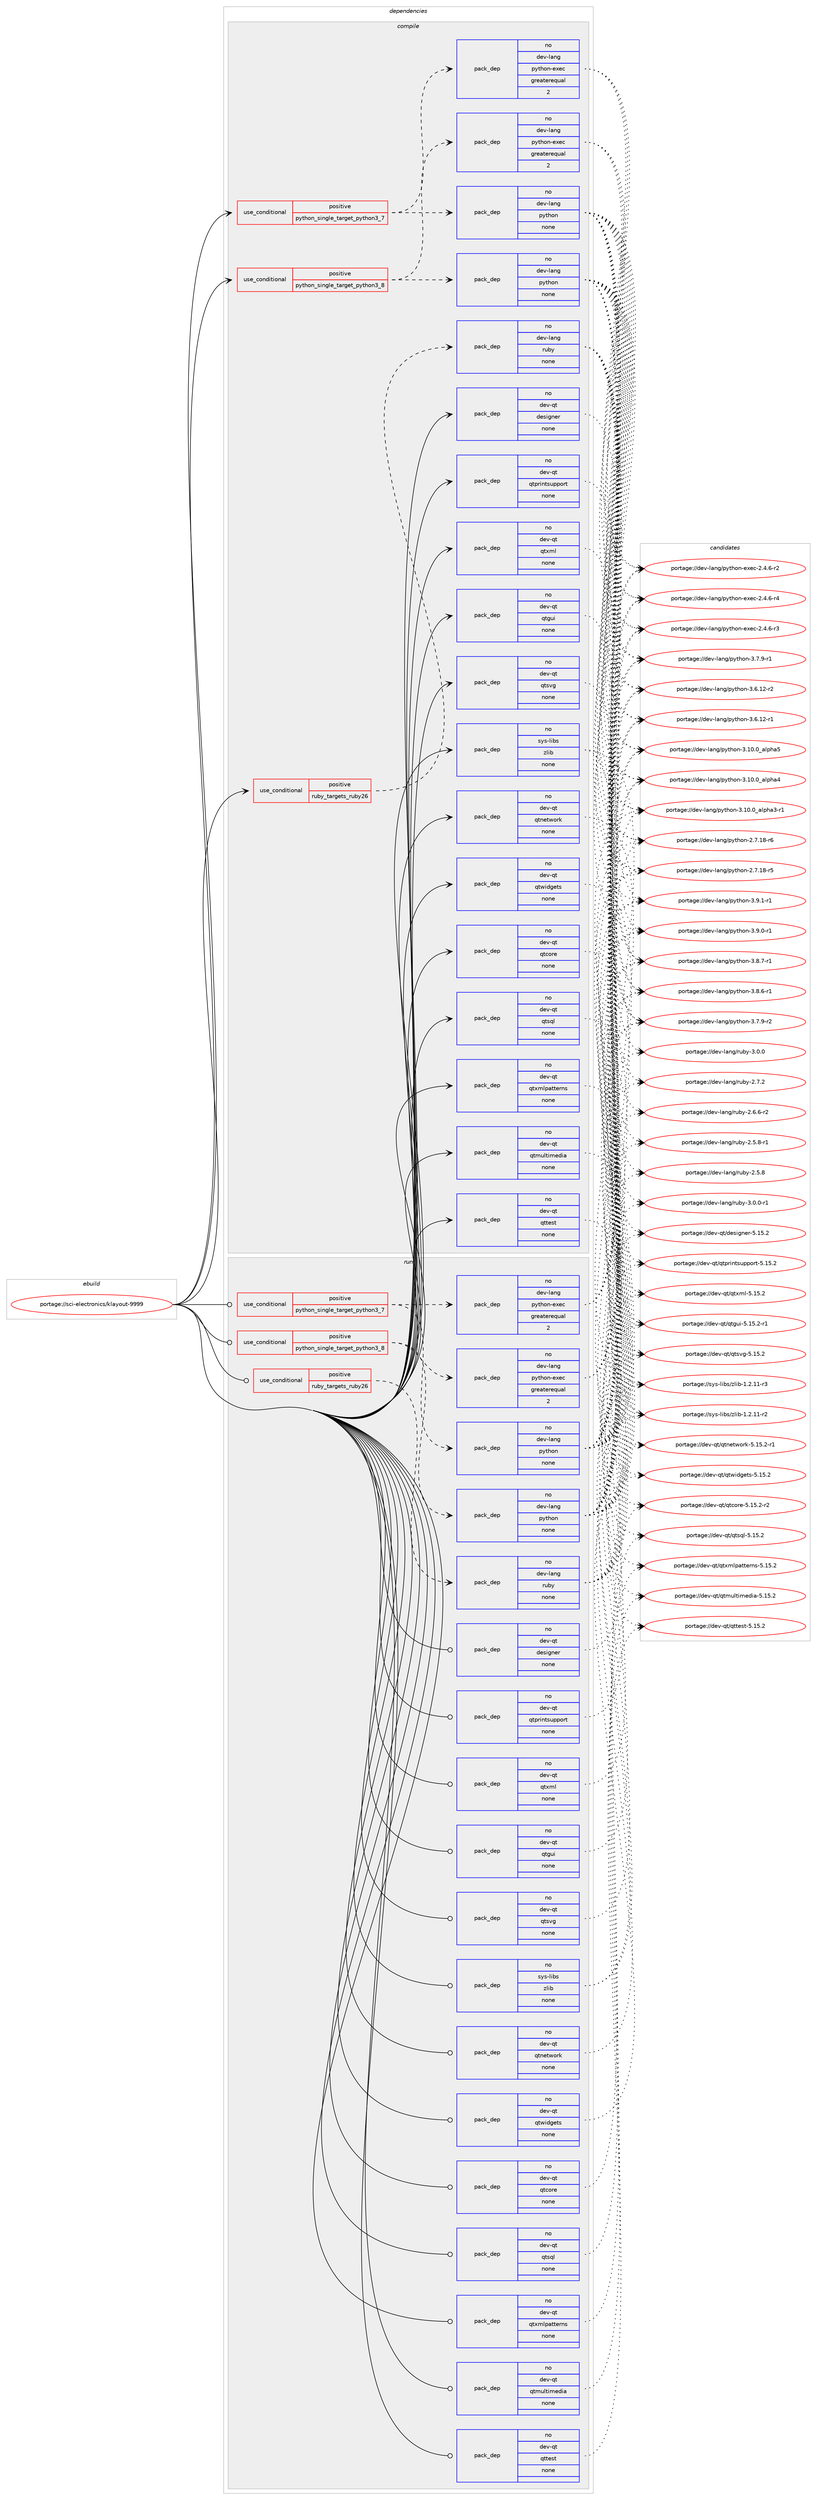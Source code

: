 digraph prolog {

# *************
# Graph options
# *************

newrank=true;
concentrate=true;
compound=true;
graph [rankdir=LR,fontname=Helvetica,fontsize=10,ranksep=1.5];#, ranksep=2.5, nodesep=0.2];
edge  [arrowhead=vee];
node  [fontname=Helvetica,fontsize=10];

# **********
# The ebuild
# **********

subgraph cluster_leftcol {
color=gray;
rank=same;
label=<<i>ebuild</i>>;
id [label="portage://sci-electronics/klayout-9999", color=red, width=4, href="../sci-electronics/klayout-9999.svg"];
}

# ****************
# The dependencies
# ****************

subgraph cluster_midcol {
color=gray;
label=<<i>dependencies</i>>;
subgraph cluster_compile {
fillcolor="#eeeeee";
style=filled;
label=<<i>compile</i>>;
subgraph cond3273 {
dependency11125 [label=<<TABLE BORDER="0" CELLBORDER="1" CELLSPACING="0" CELLPADDING="4"><TR><TD ROWSPAN="3" CELLPADDING="10">use_conditional</TD></TR><TR><TD>positive</TD></TR><TR><TD>python_single_target_python3_7</TD></TR></TABLE>>, shape=none, color=red];
subgraph pack7754 {
dependency11126 [label=<<TABLE BORDER="0" CELLBORDER="1" CELLSPACING="0" CELLPADDING="4" WIDTH="220"><TR><TD ROWSPAN="6" CELLPADDING="30">pack_dep</TD></TR><TR><TD WIDTH="110">no</TD></TR><TR><TD>dev-lang</TD></TR><TR><TD>python</TD></TR><TR><TD>none</TD></TR><TR><TD></TD></TR></TABLE>>, shape=none, color=blue];
}
dependency11125:e -> dependency11126:w [weight=20,style="dashed",arrowhead="vee"];
subgraph pack7755 {
dependency11127 [label=<<TABLE BORDER="0" CELLBORDER="1" CELLSPACING="0" CELLPADDING="4" WIDTH="220"><TR><TD ROWSPAN="6" CELLPADDING="30">pack_dep</TD></TR><TR><TD WIDTH="110">no</TD></TR><TR><TD>dev-lang</TD></TR><TR><TD>python-exec</TD></TR><TR><TD>greaterequal</TD></TR><TR><TD>2</TD></TR></TABLE>>, shape=none, color=blue];
}
dependency11125:e -> dependency11127:w [weight=20,style="dashed",arrowhead="vee"];
}
id:e -> dependency11125:w [weight=20,style="solid",arrowhead="vee"];
subgraph cond3274 {
dependency11128 [label=<<TABLE BORDER="0" CELLBORDER="1" CELLSPACING="0" CELLPADDING="4"><TR><TD ROWSPAN="3" CELLPADDING="10">use_conditional</TD></TR><TR><TD>positive</TD></TR><TR><TD>python_single_target_python3_8</TD></TR></TABLE>>, shape=none, color=red];
subgraph pack7756 {
dependency11129 [label=<<TABLE BORDER="0" CELLBORDER="1" CELLSPACING="0" CELLPADDING="4" WIDTH="220"><TR><TD ROWSPAN="6" CELLPADDING="30">pack_dep</TD></TR><TR><TD WIDTH="110">no</TD></TR><TR><TD>dev-lang</TD></TR><TR><TD>python</TD></TR><TR><TD>none</TD></TR><TR><TD></TD></TR></TABLE>>, shape=none, color=blue];
}
dependency11128:e -> dependency11129:w [weight=20,style="dashed",arrowhead="vee"];
subgraph pack7757 {
dependency11130 [label=<<TABLE BORDER="0" CELLBORDER="1" CELLSPACING="0" CELLPADDING="4" WIDTH="220"><TR><TD ROWSPAN="6" CELLPADDING="30">pack_dep</TD></TR><TR><TD WIDTH="110">no</TD></TR><TR><TD>dev-lang</TD></TR><TR><TD>python-exec</TD></TR><TR><TD>greaterequal</TD></TR><TR><TD>2</TD></TR></TABLE>>, shape=none, color=blue];
}
dependency11128:e -> dependency11130:w [weight=20,style="dashed",arrowhead="vee"];
}
id:e -> dependency11128:w [weight=20,style="solid",arrowhead="vee"];
subgraph cond3275 {
dependency11131 [label=<<TABLE BORDER="0" CELLBORDER="1" CELLSPACING="0" CELLPADDING="4"><TR><TD ROWSPAN="3" CELLPADDING="10">use_conditional</TD></TR><TR><TD>positive</TD></TR><TR><TD>ruby_targets_ruby26</TD></TR></TABLE>>, shape=none, color=red];
subgraph pack7758 {
dependency11132 [label=<<TABLE BORDER="0" CELLBORDER="1" CELLSPACING="0" CELLPADDING="4" WIDTH="220"><TR><TD ROWSPAN="6" CELLPADDING="30">pack_dep</TD></TR><TR><TD WIDTH="110">no</TD></TR><TR><TD>dev-lang</TD></TR><TR><TD>ruby</TD></TR><TR><TD>none</TD></TR><TR><TD></TD></TR></TABLE>>, shape=none, color=blue];
}
dependency11131:e -> dependency11132:w [weight=20,style="dashed",arrowhead="vee"];
}
id:e -> dependency11131:w [weight=20,style="solid",arrowhead="vee"];
subgraph pack7759 {
dependency11133 [label=<<TABLE BORDER="0" CELLBORDER="1" CELLSPACING="0" CELLPADDING="4" WIDTH="220"><TR><TD ROWSPAN="6" CELLPADDING="30">pack_dep</TD></TR><TR><TD WIDTH="110">no</TD></TR><TR><TD>dev-qt</TD></TR><TR><TD>designer</TD></TR><TR><TD>none</TD></TR><TR><TD></TD></TR></TABLE>>, shape=none, color=blue];
}
id:e -> dependency11133:w [weight=20,style="solid",arrowhead="vee"];
subgraph pack7760 {
dependency11134 [label=<<TABLE BORDER="0" CELLBORDER="1" CELLSPACING="0" CELLPADDING="4" WIDTH="220"><TR><TD ROWSPAN="6" CELLPADDING="30">pack_dep</TD></TR><TR><TD WIDTH="110">no</TD></TR><TR><TD>dev-qt</TD></TR><TR><TD>qtcore</TD></TR><TR><TD>none</TD></TR><TR><TD></TD></TR></TABLE>>, shape=none, color=blue];
}
id:e -> dependency11134:w [weight=20,style="solid",arrowhead="vee"];
subgraph pack7761 {
dependency11135 [label=<<TABLE BORDER="0" CELLBORDER="1" CELLSPACING="0" CELLPADDING="4" WIDTH="220"><TR><TD ROWSPAN="6" CELLPADDING="30">pack_dep</TD></TR><TR><TD WIDTH="110">no</TD></TR><TR><TD>dev-qt</TD></TR><TR><TD>qtgui</TD></TR><TR><TD>none</TD></TR><TR><TD></TD></TR></TABLE>>, shape=none, color=blue];
}
id:e -> dependency11135:w [weight=20,style="solid",arrowhead="vee"];
subgraph pack7762 {
dependency11136 [label=<<TABLE BORDER="0" CELLBORDER="1" CELLSPACING="0" CELLPADDING="4" WIDTH="220"><TR><TD ROWSPAN="6" CELLPADDING="30">pack_dep</TD></TR><TR><TD WIDTH="110">no</TD></TR><TR><TD>dev-qt</TD></TR><TR><TD>qtmultimedia</TD></TR><TR><TD>none</TD></TR><TR><TD></TD></TR></TABLE>>, shape=none, color=blue];
}
id:e -> dependency11136:w [weight=20,style="solid",arrowhead="vee"];
subgraph pack7763 {
dependency11137 [label=<<TABLE BORDER="0" CELLBORDER="1" CELLSPACING="0" CELLPADDING="4" WIDTH="220"><TR><TD ROWSPAN="6" CELLPADDING="30">pack_dep</TD></TR><TR><TD WIDTH="110">no</TD></TR><TR><TD>dev-qt</TD></TR><TR><TD>qtnetwork</TD></TR><TR><TD>none</TD></TR><TR><TD></TD></TR></TABLE>>, shape=none, color=blue];
}
id:e -> dependency11137:w [weight=20,style="solid",arrowhead="vee"];
subgraph pack7764 {
dependency11138 [label=<<TABLE BORDER="0" CELLBORDER="1" CELLSPACING="0" CELLPADDING="4" WIDTH="220"><TR><TD ROWSPAN="6" CELLPADDING="30">pack_dep</TD></TR><TR><TD WIDTH="110">no</TD></TR><TR><TD>dev-qt</TD></TR><TR><TD>qtprintsupport</TD></TR><TR><TD>none</TD></TR><TR><TD></TD></TR></TABLE>>, shape=none, color=blue];
}
id:e -> dependency11138:w [weight=20,style="solid",arrowhead="vee"];
subgraph pack7765 {
dependency11139 [label=<<TABLE BORDER="0" CELLBORDER="1" CELLSPACING="0" CELLPADDING="4" WIDTH="220"><TR><TD ROWSPAN="6" CELLPADDING="30">pack_dep</TD></TR><TR><TD WIDTH="110">no</TD></TR><TR><TD>dev-qt</TD></TR><TR><TD>qtsql</TD></TR><TR><TD>none</TD></TR><TR><TD></TD></TR></TABLE>>, shape=none, color=blue];
}
id:e -> dependency11139:w [weight=20,style="solid",arrowhead="vee"];
subgraph pack7766 {
dependency11140 [label=<<TABLE BORDER="0" CELLBORDER="1" CELLSPACING="0" CELLPADDING="4" WIDTH="220"><TR><TD ROWSPAN="6" CELLPADDING="30">pack_dep</TD></TR><TR><TD WIDTH="110">no</TD></TR><TR><TD>dev-qt</TD></TR><TR><TD>qtsvg</TD></TR><TR><TD>none</TD></TR><TR><TD></TD></TR></TABLE>>, shape=none, color=blue];
}
id:e -> dependency11140:w [weight=20,style="solid",arrowhead="vee"];
subgraph pack7767 {
dependency11141 [label=<<TABLE BORDER="0" CELLBORDER="1" CELLSPACING="0" CELLPADDING="4" WIDTH="220"><TR><TD ROWSPAN="6" CELLPADDING="30">pack_dep</TD></TR><TR><TD WIDTH="110">no</TD></TR><TR><TD>dev-qt</TD></TR><TR><TD>qttest</TD></TR><TR><TD>none</TD></TR><TR><TD></TD></TR></TABLE>>, shape=none, color=blue];
}
id:e -> dependency11141:w [weight=20,style="solid",arrowhead="vee"];
subgraph pack7768 {
dependency11142 [label=<<TABLE BORDER="0" CELLBORDER="1" CELLSPACING="0" CELLPADDING="4" WIDTH="220"><TR><TD ROWSPAN="6" CELLPADDING="30">pack_dep</TD></TR><TR><TD WIDTH="110">no</TD></TR><TR><TD>dev-qt</TD></TR><TR><TD>qtwidgets</TD></TR><TR><TD>none</TD></TR><TR><TD></TD></TR></TABLE>>, shape=none, color=blue];
}
id:e -> dependency11142:w [weight=20,style="solid",arrowhead="vee"];
subgraph pack7769 {
dependency11143 [label=<<TABLE BORDER="0" CELLBORDER="1" CELLSPACING="0" CELLPADDING="4" WIDTH="220"><TR><TD ROWSPAN="6" CELLPADDING="30">pack_dep</TD></TR><TR><TD WIDTH="110">no</TD></TR><TR><TD>dev-qt</TD></TR><TR><TD>qtxml</TD></TR><TR><TD>none</TD></TR><TR><TD></TD></TR></TABLE>>, shape=none, color=blue];
}
id:e -> dependency11143:w [weight=20,style="solid",arrowhead="vee"];
subgraph pack7770 {
dependency11144 [label=<<TABLE BORDER="0" CELLBORDER="1" CELLSPACING="0" CELLPADDING="4" WIDTH="220"><TR><TD ROWSPAN="6" CELLPADDING="30">pack_dep</TD></TR><TR><TD WIDTH="110">no</TD></TR><TR><TD>dev-qt</TD></TR><TR><TD>qtxmlpatterns</TD></TR><TR><TD>none</TD></TR><TR><TD></TD></TR></TABLE>>, shape=none, color=blue];
}
id:e -> dependency11144:w [weight=20,style="solid",arrowhead="vee"];
subgraph pack7771 {
dependency11145 [label=<<TABLE BORDER="0" CELLBORDER="1" CELLSPACING="0" CELLPADDING="4" WIDTH="220"><TR><TD ROWSPAN="6" CELLPADDING="30">pack_dep</TD></TR><TR><TD WIDTH="110">no</TD></TR><TR><TD>sys-libs</TD></TR><TR><TD>zlib</TD></TR><TR><TD>none</TD></TR><TR><TD></TD></TR></TABLE>>, shape=none, color=blue];
}
id:e -> dependency11145:w [weight=20,style="solid",arrowhead="vee"];
}
subgraph cluster_compileandrun {
fillcolor="#eeeeee";
style=filled;
label=<<i>compile and run</i>>;
}
subgraph cluster_run {
fillcolor="#eeeeee";
style=filled;
label=<<i>run</i>>;
subgraph cond3276 {
dependency11146 [label=<<TABLE BORDER="0" CELLBORDER="1" CELLSPACING="0" CELLPADDING="4"><TR><TD ROWSPAN="3" CELLPADDING="10">use_conditional</TD></TR><TR><TD>positive</TD></TR><TR><TD>python_single_target_python3_7</TD></TR></TABLE>>, shape=none, color=red];
subgraph pack7772 {
dependency11147 [label=<<TABLE BORDER="0" CELLBORDER="1" CELLSPACING="0" CELLPADDING="4" WIDTH="220"><TR><TD ROWSPAN="6" CELLPADDING="30">pack_dep</TD></TR><TR><TD WIDTH="110">no</TD></TR><TR><TD>dev-lang</TD></TR><TR><TD>python</TD></TR><TR><TD>none</TD></TR><TR><TD></TD></TR></TABLE>>, shape=none, color=blue];
}
dependency11146:e -> dependency11147:w [weight=20,style="dashed",arrowhead="vee"];
subgraph pack7773 {
dependency11148 [label=<<TABLE BORDER="0" CELLBORDER="1" CELLSPACING="0" CELLPADDING="4" WIDTH="220"><TR><TD ROWSPAN="6" CELLPADDING="30">pack_dep</TD></TR><TR><TD WIDTH="110">no</TD></TR><TR><TD>dev-lang</TD></TR><TR><TD>python-exec</TD></TR><TR><TD>greaterequal</TD></TR><TR><TD>2</TD></TR></TABLE>>, shape=none, color=blue];
}
dependency11146:e -> dependency11148:w [weight=20,style="dashed",arrowhead="vee"];
}
id:e -> dependency11146:w [weight=20,style="solid",arrowhead="odot"];
subgraph cond3277 {
dependency11149 [label=<<TABLE BORDER="0" CELLBORDER="1" CELLSPACING="0" CELLPADDING="4"><TR><TD ROWSPAN="3" CELLPADDING="10">use_conditional</TD></TR><TR><TD>positive</TD></TR><TR><TD>python_single_target_python3_8</TD></TR></TABLE>>, shape=none, color=red];
subgraph pack7774 {
dependency11150 [label=<<TABLE BORDER="0" CELLBORDER="1" CELLSPACING="0" CELLPADDING="4" WIDTH="220"><TR><TD ROWSPAN="6" CELLPADDING="30">pack_dep</TD></TR><TR><TD WIDTH="110">no</TD></TR><TR><TD>dev-lang</TD></TR><TR><TD>python</TD></TR><TR><TD>none</TD></TR><TR><TD></TD></TR></TABLE>>, shape=none, color=blue];
}
dependency11149:e -> dependency11150:w [weight=20,style="dashed",arrowhead="vee"];
subgraph pack7775 {
dependency11151 [label=<<TABLE BORDER="0" CELLBORDER="1" CELLSPACING="0" CELLPADDING="4" WIDTH="220"><TR><TD ROWSPAN="6" CELLPADDING="30">pack_dep</TD></TR><TR><TD WIDTH="110">no</TD></TR><TR><TD>dev-lang</TD></TR><TR><TD>python-exec</TD></TR><TR><TD>greaterequal</TD></TR><TR><TD>2</TD></TR></TABLE>>, shape=none, color=blue];
}
dependency11149:e -> dependency11151:w [weight=20,style="dashed",arrowhead="vee"];
}
id:e -> dependency11149:w [weight=20,style="solid",arrowhead="odot"];
subgraph cond3278 {
dependency11152 [label=<<TABLE BORDER="0" CELLBORDER="1" CELLSPACING="0" CELLPADDING="4"><TR><TD ROWSPAN="3" CELLPADDING="10">use_conditional</TD></TR><TR><TD>positive</TD></TR><TR><TD>ruby_targets_ruby26</TD></TR></TABLE>>, shape=none, color=red];
subgraph pack7776 {
dependency11153 [label=<<TABLE BORDER="0" CELLBORDER="1" CELLSPACING="0" CELLPADDING="4" WIDTH="220"><TR><TD ROWSPAN="6" CELLPADDING="30">pack_dep</TD></TR><TR><TD WIDTH="110">no</TD></TR><TR><TD>dev-lang</TD></TR><TR><TD>ruby</TD></TR><TR><TD>none</TD></TR><TR><TD></TD></TR></TABLE>>, shape=none, color=blue];
}
dependency11152:e -> dependency11153:w [weight=20,style="dashed",arrowhead="vee"];
}
id:e -> dependency11152:w [weight=20,style="solid",arrowhead="odot"];
subgraph pack7777 {
dependency11154 [label=<<TABLE BORDER="0" CELLBORDER="1" CELLSPACING="0" CELLPADDING="4" WIDTH="220"><TR><TD ROWSPAN="6" CELLPADDING="30">pack_dep</TD></TR><TR><TD WIDTH="110">no</TD></TR><TR><TD>dev-qt</TD></TR><TR><TD>designer</TD></TR><TR><TD>none</TD></TR><TR><TD></TD></TR></TABLE>>, shape=none, color=blue];
}
id:e -> dependency11154:w [weight=20,style="solid",arrowhead="odot"];
subgraph pack7778 {
dependency11155 [label=<<TABLE BORDER="0" CELLBORDER="1" CELLSPACING="0" CELLPADDING="4" WIDTH="220"><TR><TD ROWSPAN="6" CELLPADDING="30">pack_dep</TD></TR><TR><TD WIDTH="110">no</TD></TR><TR><TD>dev-qt</TD></TR><TR><TD>qtcore</TD></TR><TR><TD>none</TD></TR><TR><TD></TD></TR></TABLE>>, shape=none, color=blue];
}
id:e -> dependency11155:w [weight=20,style="solid",arrowhead="odot"];
subgraph pack7779 {
dependency11156 [label=<<TABLE BORDER="0" CELLBORDER="1" CELLSPACING="0" CELLPADDING="4" WIDTH="220"><TR><TD ROWSPAN="6" CELLPADDING="30">pack_dep</TD></TR><TR><TD WIDTH="110">no</TD></TR><TR><TD>dev-qt</TD></TR><TR><TD>qtgui</TD></TR><TR><TD>none</TD></TR><TR><TD></TD></TR></TABLE>>, shape=none, color=blue];
}
id:e -> dependency11156:w [weight=20,style="solid",arrowhead="odot"];
subgraph pack7780 {
dependency11157 [label=<<TABLE BORDER="0" CELLBORDER="1" CELLSPACING="0" CELLPADDING="4" WIDTH="220"><TR><TD ROWSPAN="6" CELLPADDING="30">pack_dep</TD></TR><TR><TD WIDTH="110">no</TD></TR><TR><TD>dev-qt</TD></TR><TR><TD>qtmultimedia</TD></TR><TR><TD>none</TD></TR><TR><TD></TD></TR></TABLE>>, shape=none, color=blue];
}
id:e -> dependency11157:w [weight=20,style="solid",arrowhead="odot"];
subgraph pack7781 {
dependency11158 [label=<<TABLE BORDER="0" CELLBORDER="1" CELLSPACING="0" CELLPADDING="4" WIDTH="220"><TR><TD ROWSPAN="6" CELLPADDING="30">pack_dep</TD></TR><TR><TD WIDTH="110">no</TD></TR><TR><TD>dev-qt</TD></TR><TR><TD>qtnetwork</TD></TR><TR><TD>none</TD></TR><TR><TD></TD></TR></TABLE>>, shape=none, color=blue];
}
id:e -> dependency11158:w [weight=20,style="solid",arrowhead="odot"];
subgraph pack7782 {
dependency11159 [label=<<TABLE BORDER="0" CELLBORDER="1" CELLSPACING="0" CELLPADDING="4" WIDTH="220"><TR><TD ROWSPAN="6" CELLPADDING="30">pack_dep</TD></TR><TR><TD WIDTH="110">no</TD></TR><TR><TD>dev-qt</TD></TR><TR><TD>qtprintsupport</TD></TR><TR><TD>none</TD></TR><TR><TD></TD></TR></TABLE>>, shape=none, color=blue];
}
id:e -> dependency11159:w [weight=20,style="solid",arrowhead="odot"];
subgraph pack7783 {
dependency11160 [label=<<TABLE BORDER="0" CELLBORDER="1" CELLSPACING="0" CELLPADDING="4" WIDTH="220"><TR><TD ROWSPAN="6" CELLPADDING="30">pack_dep</TD></TR><TR><TD WIDTH="110">no</TD></TR><TR><TD>dev-qt</TD></TR><TR><TD>qtsql</TD></TR><TR><TD>none</TD></TR><TR><TD></TD></TR></TABLE>>, shape=none, color=blue];
}
id:e -> dependency11160:w [weight=20,style="solid",arrowhead="odot"];
subgraph pack7784 {
dependency11161 [label=<<TABLE BORDER="0" CELLBORDER="1" CELLSPACING="0" CELLPADDING="4" WIDTH="220"><TR><TD ROWSPAN="6" CELLPADDING="30">pack_dep</TD></TR><TR><TD WIDTH="110">no</TD></TR><TR><TD>dev-qt</TD></TR><TR><TD>qtsvg</TD></TR><TR><TD>none</TD></TR><TR><TD></TD></TR></TABLE>>, shape=none, color=blue];
}
id:e -> dependency11161:w [weight=20,style="solid",arrowhead="odot"];
subgraph pack7785 {
dependency11162 [label=<<TABLE BORDER="0" CELLBORDER="1" CELLSPACING="0" CELLPADDING="4" WIDTH="220"><TR><TD ROWSPAN="6" CELLPADDING="30">pack_dep</TD></TR><TR><TD WIDTH="110">no</TD></TR><TR><TD>dev-qt</TD></TR><TR><TD>qttest</TD></TR><TR><TD>none</TD></TR><TR><TD></TD></TR></TABLE>>, shape=none, color=blue];
}
id:e -> dependency11162:w [weight=20,style="solid",arrowhead="odot"];
subgraph pack7786 {
dependency11163 [label=<<TABLE BORDER="0" CELLBORDER="1" CELLSPACING="0" CELLPADDING="4" WIDTH="220"><TR><TD ROWSPAN="6" CELLPADDING="30">pack_dep</TD></TR><TR><TD WIDTH="110">no</TD></TR><TR><TD>dev-qt</TD></TR><TR><TD>qtwidgets</TD></TR><TR><TD>none</TD></TR><TR><TD></TD></TR></TABLE>>, shape=none, color=blue];
}
id:e -> dependency11163:w [weight=20,style="solid",arrowhead="odot"];
subgraph pack7787 {
dependency11164 [label=<<TABLE BORDER="0" CELLBORDER="1" CELLSPACING="0" CELLPADDING="4" WIDTH="220"><TR><TD ROWSPAN="6" CELLPADDING="30">pack_dep</TD></TR><TR><TD WIDTH="110">no</TD></TR><TR><TD>dev-qt</TD></TR><TR><TD>qtxml</TD></TR><TR><TD>none</TD></TR><TR><TD></TD></TR></TABLE>>, shape=none, color=blue];
}
id:e -> dependency11164:w [weight=20,style="solid",arrowhead="odot"];
subgraph pack7788 {
dependency11165 [label=<<TABLE BORDER="0" CELLBORDER="1" CELLSPACING="0" CELLPADDING="4" WIDTH="220"><TR><TD ROWSPAN="6" CELLPADDING="30">pack_dep</TD></TR><TR><TD WIDTH="110">no</TD></TR><TR><TD>dev-qt</TD></TR><TR><TD>qtxmlpatterns</TD></TR><TR><TD>none</TD></TR><TR><TD></TD></TR></TABLE>>, shape=none, color=blue];
}
id:e -> dependency11165:w [weight=20,style="solid",arrowhead="odot"];
subgraph pack7789 {
dependency11166 [label=<<TABLE BORDER="0" CELLBORDER="1" CELLSPACING="0" CELLPADDING="4" WIDTH="220"><TR><TD ROWSPAN="6" CELLPADDING="30">pack_dep</TD></TR><TR><TD WIDTH="110">no</TD></TR><TR><TD>sys-libs</TD></TR><TR><TD>zlib</TD></TR><TR><TD>none</TD></TR><TR><TD></TD></TR></TABLE>>, shape=none, color=blue];
}
id:e -> dependency11166:w [weight=20,style="solid",arrowhead="odot"];
}
}

# **************
# The candidates
# **************

subgraph cluster_choices {
rank=same;
color=gray;
label=<<i>candidates</i>>;

subgraph choice7754 {
color=black;
nodesep=1;
choice1001011184510897110103471121211161041111104551465746494511449 [label="portage://dev-lang/python-3.9.1-r1", color=red, width=4,href="../dev-lang/python-3.9.1-r1.svg"];
choice1001011184510897110103471121211161041111104551465746484511449 [label="portage://dev-lang/python-3.9.0-r1", color=red, width=4,href="../dev-lang/python-3.9.0-r1.svg"];
choice1001011184510897110103471121211161041111104551465646554511449 [label="portage://dev-lang/python-3.8.7-r1", color=red, width=4,href="../dev-lang/python-3.8.7-r1.svg"];
choice1001011184510897110103471121211161041111104551465646544511449 [label="portage://dev-lang/python-3.8.6-r1", color=red, width=4,href="../dev-lang/python-3.8.6-r1.svg"];
choice1001011184510897110103471121211161041111104551465546574511450 [label="portage://dev-lang/python-3.7.9-r2", color=red, width=4,href="../dev-lang/python-3.7.9-r2.svg"];
choice1001011184510897110103471121211161041111104551465546574511449 [label="portage://dev-lang/python-3.7.9-r1", color=red, width=4,href="../dev-lang/python-3.7.9-r1.svg"];
choice100101118451089711010347112121116104111110455146544649504511450 [label="portage://dev-lang/python-3.6.12-r2", color=red, width=4,href="../dev-lang/python-3.6.12-r2.svg"];
choice100101118451089711010347112121116104111110455146544649504511449 [label="portage://dev-lang/python-3.6.12-r1", color=red, width=4,href="../dev-lang/python-3.6.12-r1.svg"];
choice1001011184510897110103471121211161041111104551464948464895971081121049753 [label="portage://dev-lang/python-3.10.0_alpha5", color=red, width=4,href="../dev-lang/python-3.10.0_alpha5.svg"];
choice1001011184510897110103471121211161041111104551464948464895971081121049752 [label="portage://dev-lang/python-3.10.0_alpha4", color=red, width=4,href="../dev-lang/python-3.10.0_alpha4.svg"];
choice10010111845108971101034711212111610411111045514649484648959710811210497514511449 [label="portage://dev-lang/python-3.10.0_alpha3-r1", color=red, width=4,href="../dev-lang/python-3.10.0_alpha3-r1.svg"];
choice100101118451089711010347112121116104111110455046554649564511454 [label="portage://dev-lang/python-2.7.18-r6", color=red, width=4,href="../dev-lang/python-2.7.18-r6.svg"];
choice100101118451089711010347112121116104111110455046554649564511453 [label="portage://dev-lang/python-2.7.18-r5", color=red, width=4,href="../dev-lang/python-2.7.18-r5.svg"];
dependency11126:e -> choice1001011184510897110103471121211161041111104551465746494511449:w [style=dotted,weight="100"];
dependency11126:e -> choice1001011184510897110103471121211161041111104551465746484511449:w [style=dotted,weight="100"];
dependency11126:e -> choice1001011184510897110103471121211161041111104551465646554511449:w [style=dotted,weight="100"];
dependency11126:e -> choice1001011184510897110103471121211161041111104551465646544511449:w [style=dotted,weight="100"];
dependency11126:e -> choice1001011184510897110103471121211161041111104551465546574511450:w [style=dotted,weight="100"];
dependency11126:e -> choice1001011184510897110103471121211161041111104551465546574511449:w [style=dotted,weight="100"];
dependency11126:e -> choice100101118451089711010347112121116104111110455146544649504511450:w [style=dotted,weight="100"];
dependency11126:e -> choice100101118451089711010347112121116104111110455146544649504511449:w [style=dotted,weight="100"];
dependency11126:e -> choice1001011184510897110103471121211161041111104551464948464895971081121049753:w [style=dotted,weight="100"];
dependency11126:e -> choice1001011184510897110103471121211161041111104551464948464895971081121049752:w [style=dotted,weight="100"];
dependency11126:e -> choice10010111845108971101034711212111610411111045514649484648959710811210497514511449:w [style=dotted,weight="100"];
dependency11126:e -> choice100101118451089711010347112121116104111110455046554649564511454:w [style=dotted,weight="100"];
dependency11126:e -> choice100101118451089711010347112121116104111110455046554649564511453:w [style=dotted,weight="100"];
}
subgraph choice7755 {
color=black;
nodesep=1;
choice10010111845108971101034711212111610411111045101120101994550465246544511452 [label="portage://dev-lang/python-exec-2.4.6-r4", color=red, width=4,href="../dev-lang/python-exec-2.4.6-r4.svg"];
choice10010111845108971101034711212111610411111045101120101994550465246544511451 [label="portage://dev-lang/python-exec-2.4.6-r3", color=red, width=4,href="../dev-lang/python-exec-2.4.6-r3.svg"];
choice10010111845108971101034711212111610411111045101120101994550465246544511450 [label="portage://dev-lang/python-exec-2.4.6-r2", color=red, width=4,href="../dev-lang/python-exec-2.4.6-r2.svg"];
dependency11127:e -> choice10010111845108971101034711212111610411111045101120101994550465246544511452:w [style=dotted,weight="100"];
dependency11127:e -> choice10010111845108971101034711212111610411111045101120101994550465246544511451:w [style=dotted,weight="100"];
dependency11127:e -> choice10010111845108971101034711212111610411111045101120101994550465246544511450:w [style=dotted,weight="100"];
}
subgraph choice7756 {
color=black;
nodesep=1;
choice1001011184510897110103471121211161041111104551465746494511449 [label="portage://dev-lang/python-3.9.1-r1", color=red, width=4,href="../dev-lang/python-3.9.1-r1.svg"];
choice1001011184510897110103471121211161041111104551465746484511449 [label="portage://dev-lang/python-3.9.0-r1", color=red, width=4,href="../dev-lang/python-3.9.0-r1.svg"];
choice1001011184510897110103471121211161041111104551465646554511449 [label="portage://dev-lang/python-3.8.7-r1", color=red, width=4,href="../dev-lang/python-3.8.7-r1.svg"];
choice1001011184510897110103471121211161041111104551465646544511449 [label="portage://dev-lang/python-3.8.6-r1", color=red, width=4,href="../dev-lang/python-3.8.6-r1.svg"];
choice1001011184510897110103471121211161041111104551465546574511450 [label="portage://dev-lang/python-3.7.9-r2", color=red, width=4,href="../dev-lang/python-3.7.9-r2.svg"];
choice1001011184510897110103471121211161041111104551465546574511449 [label="portage://dev-lang/python-3.7.9-r1", color=red, width=4,href="../dev-lang/python-3.7.9-r1.svg"];
choice100101118451089711010347112121116104111110455146544649504511450 [label="portage://dev-lang/python-3.6.12-r2", color=red, width=4,href="../dev-lang/python-3.6.12-r2.svg"];
choice100101118451089711010347112121116104111110455146544649504511449 [label="portage://dev-lang/python-3.6.12-r1", color=red, width=4,href="../dev-lang/python-3.6.12-r1.svg"];
choice1001011184510897110103471121211161041111104551464948464895971081121049753 [label="portage://dev-lang/python-3.10.0_alpha5", color=red, width=4,href="../dev-lang/python-3.10.0_alpha5.svg"];
choice1001011184510897110103471121211161041111104551464948464895971081121049752 [label="portage://dev-lang/python-3.10.0_alpha4", color=red, width=4,href="../dev-lang/python-3.10.0_alpha4.svg"];
choice10010111845108971101034711212111610411111045514649484648959710811210497514511449 [label="portage://dev-lang/python-3.10.0_alpha3-r1", color=red, width=4,href="../dev-lang/python-3.10.0_alpha3-r1.svg"];
choice100101118451089711010347112121116104111110455046554649564511454 [label="portage://dev-lang/python-2.7.18-r6", color=red, width=4,href="../dev-lang/python-2.7.18-r6.svg"];
choice100101118451089711010347112121116104111110455046554649564511453 [label="portage://dev-lang/python-2.7.18-r5", color=red, width=4,href="../dev-lang/python-2.7.18-r5.svg"];
dependency11129:e -> choice1001011184510897110103471121211161041111104551465746494511449:w [style=dotted,weight="100"];
dependency11129:e -> choice1001011184510897110103471121211161041111104551465746484511449:w [style=dotted,weight="100"];
dependency11129:e -> choice1001011184510897110103471121211161041111104551465646554511449:w [style=dotted,weight="100"];
dependency11129:e -> choice1001011184510897110103471121211161041111104551465646544511449:w [style=dotted,weight="100"];
dependency11129:e -> choice1001011184510897110103471121211161041111104551465546574511450:w [style=dotted,weight="100"];
dependency11129:e -> choice1001011184510897110103471121211161041111104551465546574511449:w [style=dotted,weight="100"];
dependency11129:e -> choice100101118451089711010347112121116104111110455146544649504511450:w [style=dotted,weight="100"];
dependency11129:e -> choice100101118451089711010347112121116104111110455146544649504511449:w [style=dotted,weight="100"];
dependency11129:e -> choice1001011184510897110103471121211161041111104551464948464895971081121049753:w [style=dotted,weight="100"];
dependency11129:e -> choice1001011184510897110103471121211161041111104551464948464895971081121049752:w [style=dotted,weight="100"];
dependency11129:e -> choice10010111845108971101034711212111610411111045514649484648959710811210497514511449:w [style=dotted,weight="100"];
dependency11129:e -> choice100101118451089711010347112121116104111110455046554649564511454:w [style=dotted,weight="100"];
dependency11129:e -> choice100101118451089711010347112121116104111110455046554649564511453:w [style=dotted,weight="100"];
}
subgraph choice7757 {
color=black;
nodesep=1;
choice10010111845108971101034711212111610411111045101120101994550465246544511452 [label="portage://dev-lang/python-exec-2.4.6-r4", color=red, width=4,href="../dev-lang/python-exec-2.4.6-r4.svg"];
choice10010111845108971101034711212111610411111045101120101994550465246544511451 [label="portage://dev-lang/python-exec-2.4.6-r3", color=red, width=4,href="../dev-lang/python-exec-2.4.6-r3.svg"];
choice10010111845108971101034711212111610411111045101120101994550465246544511450 [label="portage://dev-lang/python-exec-2.4.6-r2", color=red, width=4,href="../dev-lang/python-exec-2.4.6-r2.svg"];
dependency11130:e -> choice10010111845108971101034711212111610411111045101120101994550465246544511452:w [style=dotted,weight="100"];
dependency11130:e -> choice10010111845108971101034711212111610411111045101120101994550465246544511451:w [style=dotted,weight="100"];
dependency11130:e -> choice10010111845108971101034711212111610411111045101120101994550465246544511450:w [style=dotted,weight="100"];
}
subgraph choice7758 {
color=black;
nodesep=1;
choice100101118451089711010347114117981214551464846484511449 [label="portage://dev-lang/ruby-3.0.0-r1", color=red, width=4,href="../dev-lang/ruby-3.0.0-r1.svg"];
choice10010111845108971101034711411798121455146484648 [label="portage://dev-lang/ruby-3.0.0", color=red, width=4,href="../dev-lang/ruby-3.0.0.svg"];
choice10010111845108971101034711411798121455046554650 [label="portage://dev-lang/ruby-2.7.2", color=red, width=4,href="../dev-lang/ruby-2.7.2.svg"];
choice100101118451089711010347114117981214550465446544511450 [label="portage://dev-lang/ruby-2.6.6-r2", color=red, width=4,href="../dev-lang/ruby-2.6.6-r2.svg"];
choice100101118451089711010347114117981214550465346564511449 [label="portage://dev-lang/ruby-2.5.8-r1", color=red, width=4,href="../dev-lang/ruby-2.5.8-r1.svg"];
choice10010111845108971101034711411798121455046534656 [label="portage://dev-lang/ruby-2.5.8", color=red, width=4,href="../dev-lang/ruby-2.5.8.svg"];
dependency11132:e -> choice100101118451089711010347114117981214551464846484511449:w [style=dotted,weight="100"];
dependency11132:e -> choice10010111845108971101034711411798121455146484648:w [style=dotted,weight="100"];
dependency11132:e -> choice10010111845108971101034711411798121455046554650:w [style=dotted,weight="100"];
dependency11132:e -> choice100101118451089711010347114117981214550465446544511450:w [style=dotted,weight="100"];
dependency11132:e -> choice100101118451089711010347114117981214550465346564511449:w [style=dotted,weight="100"];
dependency11132:e -> choice10010111845108971101034711411798121455046534656:w [style=dotted,weight="100"];
}
subgraph choice7759 {
color=black;
nodesep=1;
choice100101118451131164710010111510510311010111445534649534650 [label="portage://dev-qt/designer-5.15.2", color=red, width=4,href="../dev-qt/designer-5.15.2.svg"];
dependency11133:e -> choice100101118451131164710010111510510311010111445534649534650:w [style=dotted,weight="100"];
}
subgraph choice7760 {
color=black;
nodesep=1;
choice100101118451131164711311699111114101455346495346504511450 [label="portage://dev-qt/qtcore-5.15.2-r2", color=red, width=4,href="../dev-qt/qtcore-5.15.2-r2.svg"];
dependency11134:e -> choice100101118451131164711311699111114101455346495346504511450:w [style=dotted,weight="100"];
}
subgraph choice7761 {
color=black;
nodesep=1;
choice1001011184511311647113116103117105455346495346504511449 [label="portage://dev-qt/qtgui-5.15.2-r1", color=red, width=4,href="../dev-qt/qtgui-5.15.2-r1.svg"];
dependency11135:e -> choice1001011184511311647113116103117105455346495346504511449:w [style=dotted,weight="100"];
}
subgraph choice7762 {
color=black;
nodesep=1;
choice10010111845113116471131161091171081161051091011001059745534649534650 [label="portage://dev-qt/qtmultimedia-5.15.2", color=red, width=4,href="../dev-qt/qtmultimedia-5.15.2.svg"];
dependency11136:e -> choice10010111845113116471131161091171081161051091011001059745534649534650:w [style=dotted,weight="100"];
}
subgraph choice7763 {
color=black;
nodesep=1;
choice1001011184511311647113116110101116119111114107455346495346504511449 [label="portage://dev-qt/qtnetwork-5.15.2-r1", color=red, width=4,href="../dev-qt/qtnetwork-5.15.2-r1.svg"];
dependency11137:e -> choice1001011184511311647113116110101116119111114107455346495346504511449:w [style=dotted,weight="100"];
}
subgraph choice7764 {
color=black;
nodesep=1;
choice100101118451131164711311611211410511011611511711211211111411645534649534650 [label="portage://dev-qt/qtprintsupport-5.15.2", color=red, width=4,href="../dev-qt/qtprintsupport-5.15.2.svg"];
dependency11138:e -> choice100101118451131164711311611211410511011611511711211211111411645534649534650:w [style=dotted,weight="100"];
}
subgraph choice7765 {
color=black;
nodesep=1;
choice100101118451131164711311611511310845534649534650 [label="portage://dev-qt/qtsql-5.15.2", color=red, width=4,href="../dev-qt/qtsql-5.15.2.svg"];
dependency11139:e -> choice100101118451131164711311611511310845534649534650:w [style=dotted,weight="100"];
}
subgraph choice7766 {
color=black;
nodesep=1;
choice100101118451131164711311611511810345534649534650 [label="portage://dev-qt/qtsvg-5.15.2", color=red, width=4,href="../dev-qt/qtsvg-5.15.2.svg"];
dependency11140:e -> choice100101118451131164711311611511810345534649534650:w [style=dotted,weight="100"];
}
subgraph choice7767 {
color=black;
nodesep=1;
choice100101118451131164711311611610111511645534649534650 [label="portage://dev-qt/qttest-5.15.2", color=red, width=4,href="../dev-qt/qttest-5.15.2.svg"];
dependency11141:e -> choice100101118451131164711311611610111511645534649534650:w [style=dotted,weight="100"];
}
subgraph choice7768 {
color=black;
nodesep=1;
choice100101118451131164711311611910510010310111611545534649534650 [label="portage://dev-qt/qtwidgets-5.15.2", color=red, width=4,href="../dev-qt/qtwidgets-5.15.2.svg"];
dependency11142:e -> choice100101118451131164711311611910510010310111611545534649534650:w [style=dotted,weight="100"];
}
subgraph choice7769 {
color=black;
nodesep=1;
choice100101118451131164711311612010910845534649534650 [label="portage://dev-qt/qtxml-5.15.2", color=red, width=4,href="../dev-qt/qtxml-5.15.2.svg"];
dependency11143:e -> choice100101118451131164711311612010910845534649534650:w [style=dotted,weight="100"];
}
subgraph choice7770 {
color=black;
nodesep=1;
choice10010111845113116471131161201091081129711611610111411011545534649534650 [label="portage://dev-qt/qtxmlpatterns-5.15.2", color=red, width=4,href="../dev-qt/qtxmlpatterns-5.15.2.svg"];
dependency11144:e -> choice10010111845113116471131161201091081129711611610111411011545534649534650:w [style=dotted,weight="100"];
}
subgraph choice7771 {
color=black;
nodesep=1;
choice11512111545108105981154712210810598454946504649494511451 [label="portage://sys-libs/zlib-1.2.11-r3", color=red, width=4,href="../sys-libs/zlib-1.2.11-r3.svg"];
choice11512111545108105981154712210810598454946504649494511450 [label="portage://sys-libs/zlib-1.2.11-r2", color=red, width=4,href="../sys-libs/zlib-1.2.11-r2.svg"];
dependency11145:e -> choice11512111545108105981154712210810598454946504649494511451:w [style=dotted,weight="100"];
dependency11145:e -> choice11512111545108105981154712210810598454946504649494511450:w [style=dotted,weight="100"];
}
subgraph choice7772 {
color=black;
nodesep=1;
choice1001011184510897110103471121211161041111104551465746494511449 [label="portage://dev-lang/python-3.9.1-r1", color=red, width=4,href="../dev-lang/python-3.9.1-r1.svg"];
choice1001011184510897110103471121211161041111104551465746484511449 [label="portage://dev-lang/python-3.9.0-r1", color=red, width=4,href="../dev-lang/python-3.9.0-r1.svg"];
choice1001011184510897110103471121211161041111104551465646554511449 [label="portage://dev-lang/python-3.8.7-r1", color=red, width=4,href="../dev-lang/python-3.8.7-r1.svg"];
choice1001011184510897110103471121211161041111104551465646544511449 [label="portage://dev-lang/python-3.8.6-r1", color=red, width=4,href="../dev-lang/python-3.8.6-r1.svg"];
choice1001011184510897110103471121211161041111104551465546574511450 [label="portage://dev-lang/python-3.7.9-r2", color=red, width=4,href="../dev-lang/python-3.7.9-r2.svg"];
choice1001011184510897110103471121211161041111104551465546574511449 [label="portage://dev-lang/python-3.7.9-r1", color=red, width=4,href="../dev-lang/python-3.7.9-r1.svg"];
choice100101118451089711010347112121116104111110455146544649504511450 [label="portage://dev-lang/python-3.6.12-r2", color=red, width=4,href="../dev-lang/python-3.6.12-r2.svg"];
choice100101118451089711010347112121116104111110455146544649504511449 [label="portage://dev-lang/python-3.6.12-r1", color=red, width=4,href="../dev-lang/python-3.6.12-r1.svg"];
choice1001011184510897110103471121211161041111104551464948464895971081121049753 [label="portage://dev-lang/python-3.10.0_alpha5", color=red, width=4,href="../dev-lang/python-3.10.0_alpha5.svg"];
choice1001011184510897110103471121211161041111104551464948464895971081121049752 [label="portage://dev-lang/python-3.10.0_alpha4", color=red, width=4,href="../dev-lang/python-3.10.0_alpha4.svg"];
choice10010111845108971101034711212111610411111045514649484648959710811210497514511449 [label="portage://dev-lang/python-3.10.0_alpha3-r1", color=red, width=4,href="../dev-lang/python-3.10.0_alpha3-r1.svg"];
choice100101118451089711010347112121116104111110455046554649564511454 [label="portage://dev-lang/python-2.7.18-r6", color=red, width=4,href="../dev-lang/python-2.7.18-r6.svg"];
choice100101118451089711010347112121116104111110455046554649564511453 [label="portage://dev-lang/python-2.7.18-r5", color=red, width=4,href="../dev-lang/python-2.7.18-r5.svg"];
dependency11147:e -> choice1001011184510897110103471121211161041111104551465746494511449:w [style=dotted,weight="100"];
dependency11147:e -> choice1001011184510897110103471121211161041111104551465746484511449:w [style=dotted,weight="100"];
dependency11147:e -> choice1001011184510897110103471121211161041111104551465646554511449:w [style=dotted,weight="100"];
dependency11147:e -> choice1001011184510897110103471121211161041111104551465646544511449:w [style=dotted,weight="100"];
dependency11147:e -> choice1001011184510897110103471121211161041111104551465546574511450:w [style=dotted,weight="100"];
dependency11147:e -> choice1001011184510897110103471121211161041111104551465546574511449:w [style=dotted,weight="100"];
dependency11147:e -> choice100101118451089711010347112121116104111110455146544649504511450:w [style=dotted,weight="100"];
dependency11147:e -> choice100101118451089711010347112121116104111110455146544649504511449:w [style=dotted,weight="100"];
dependency11147:e -> choice1001011184510897110103471121211161041111104551464948464895971081121049753:w [style=dotted,weight="100"];
dependency11147:e -> choice1001011184510897110103471121211161041111104551464948464895971081121049752:w [style=dotted,weight="100"];
dependency11147:e -> choice10010111845108971101034711212111610411111045514649484648959710811210497514511449:w [style=dotted,weight="100"];
dependency11147:e -> choice100101118451089711010347112121116104111110455046554649564511454:w [style=dotted,weight="100"];
dependency11147:e -> choice100101118451089711010347112121116104111110455046554649564511453:w [style=dotted,weight="100"];
}
subgraph choice7773 {
color=black;
nodesep=1;
choice10010111845108971101034711212111610411111045101120101994550465246544511452 [label="portage://dev-lang/python-exec-2.4.6-r4", color=red, width=4,href="../dev-lang/python-exec-2.4.6-r4.svg"];
choice10010111845108971101034711212111610411111045101120101994550465246544511451 [label="portage://dev-lang/python-exec-2.4.6-r3", color=red, width=4,href="../dev-lang/python-exec-2.4.6-r3.svg"];
choice10010111845108971101034711212111610411111045101120101994550465246544511450 [label="portage://dev-lang/python-exec-2.4.6-r2", color=red, width=4,href="../dev-lang/python-exec-2.4.6-r2.svg"];
dependency11148:e -> choice10010111845108971101034711212111610411111045101120101994550465246544511452:w [style=dotted,weight="100"];
dependency11148:e -> choice10010111845108971101034711212111610411111045101120101994550465246544511451:w [style=dotted,weight="100"];
dependency11148:e -> choice10010111845108971101034711212111610411111045101120101994550465246544511450:w [style=dotted,weight="100"];
}
subgraph choice7774 {
color=black;
nodesep=1;
choice1001011184510897110103471121211161041111104551465746494511449 [label="portage://dev-lang/python-3.9.1-r1", color=red, width=4,href="../dev-lang/python-3.9.1-r1.svg"];
choice1001011184510897110103471121211161041111104551465746484511449 [label="portage://dev-lang/python-3.9.0-r1", color=red, width=4,href="../dev-lang/python-3.9.0-r1.svg"];
choice1001011184510897110103471121211161041111104551465646554511449 [label="portage://dev-lang/python-3.8.7-r1", color=red, width=4,href="../dev-lang/python-3.8.7-r1.svg"];
choice1001011184510897110103471121211161041111104551465646544511449 [label="portage://dev-lang/python-3.8.6-r1", color=red, width=4,href="../dev-lang/python-3.8.6-r1.svg"];
choice1001011184510897110103471121211161041111104551465546574511450 [label="portage://dev-lang/python-3.7.9-r2", color=red, width=4,href="../dev-lang/python-3.7.9-r2.svg"];
choice1001011184510897110103471121211161041111104551465546574511449 [label="portage://dev-lang/python-3.7.9-r1", color=red, width=4,href="../dev-lang/python-3.7.9-r1.svg"];
choice100101118451089711010347112121116104111110455146544649504511450 [label="portage://dev-lang/python-3.6.12-r2", color=red, width=4,href="../dev-lang/python-3.6.12-r2.svg"];
choice100101118451089711010347112121116104111110455146544649504511449 [label="portage://dev-lang/python-3.6.12-r1", color=red, width=4,href="../dev-lang/python-3.6.12-r1.svg"];
choice1001011184510897110103471121211161041111104551464948464895971081121049753 [label="portage://dev-lang/python-3.10.0_alpha5", color=red, width=4,href="../dev-lang/python-3.10.0_alpha5.svg"];
choice1001011184510897110103471121211161041111104551464948464895971081121049752 [label="portage://dev-lang/python-3.10.0_alpha4", color=red, width=4,href="../dev-lang/python-3.10.0_alpha4.svg"];
choice10010111845108971101034711212111610411111045514649484648959710811210497514511449 [label="portage://dev-lang/python-3.10.0_alpha3-r1", color=red, width=4,href="../dev-lang/python-3.10.0_alpha3-r1.svg"];
choice100101118451089711010347112121116104111110455046554649564511454 [label="portage://dev-lang/python-2.7.18-r6", color=red, width=4,href="../dev-lang/python-2.7.18-r6.svg"];
choice100101118451089711010347112121116104111110455046554649564511453 [label="portage://dev-lang/python-2.7.18-r5", color=red, width=4,href="../dev-lang/python-2.7.18-r5.svg"];
dependency11150:e -> choice1001011184510897110103471121211161041111104551465746494511449:w [style=dotted,weight="100"];
dependency11150:e -> choice1001011184510897110103471121211161041111104551465746484511449:w [style=dotted,weight="100"];
dependency11150:e -> choice1001011184510897110103471121211161041111104551465646554511449:w [style=dotted,weight="100"];
dependency11150:e -> choice1001011184510897110103471121211161041111104551465646544511449:w [style=dotted,weight="100"];
dependency11150:e -> choice1001011184510897110103471121211161041111104551465546574511450:w [style=dotted,weight="100"];
dependency11150:e -> choice1001011184510897110103471121211161041111104551465546574511449:w [style=dotted,weight="100"];
dependency11150:e -> choice100101118451089711010347112121116104111110455146544649504511450:w [style=dotted,weight="100"];
dependency11150:e -> choice100101118451089711010347112121116104111110455146544649504511449:w [style=dotted,weight="100"];
dependency11150:e -> choice1001011184510897110103471121211161041111104551464948464895971081121049753:w [style=dotted,weight="100"];
dependency11150:e -> choice1001011184510897110103471121211161041111104551464948464895971081121049752:w [style=dotted,weight="100"];
dependency11150:e -> choice10010111845108971101034711212111610411111045514649484648959710811210497514511449:w [style=dotted,weight="100"];
dependency11150:e -> choice100101118451089711010347112121116104111110455046554649564511454:w [style=dotted,weight="100"];
dependency11150:e -> choice100101118451089711010347112121116104111110455046554649564511453:w [style=dotted,weight="100"];
}
subgraph choice7775 {
color=black;
nodesep=1;
choice10010111845108971101034711212111610411111045101120101994550465246544511452 [label="portage://dev-lang/python-exec-2.4.6-r4", color=red, width=4,href="../dev-lang/python-exec-2.4.6-r4.svg"];
choice10010111845108971101034711212111610411111045101120101994550465246544511451 [label="portage://dev-lang/python-exec-2.4.6-r3", color=red, width=4,href="../dev-lang/python-exec-2.4.6-r3.svg"];
choice10010111845108971101034711212111610411111045101120101994550465246544511450 [label="portage://dev-lang/python-exec-2.4.6-r2", color=red, width=4,href="../dev-lang/python-exec-2.4.6-r2.svg"];
dependency11151:e -> choice10010111845108971101034711212111610411111045101120101994550465246544511452:w [style=dotted,weight="100"];
dependency11151:e -> choice10010111845108971101034711212111610411111045101120101994550465246544511451:w [style=dotted,weight="100"];
dependency11151:e -> choice10010111845108971101034711212111610411111045101120101994550465246544511450:w [style=dotted,weight="100"];
}
subgraph choice7776 {
color=black;
nodesep=1;
choice100101118451089711010347114117981214551464846484511449 [label="portage://dev-lang/ruby-3.0.0-r1", color=red, width=4,href="../dev-lang/ruby-3.0.0-r1.svg"];
choice10010111845108971101034711411798121455146484648 [label="portage://dev-lang/ruby-3.0.0", color=red, width=4,href="../dev-lang/ruby-3.0.0.svg"];
choice10010111845108971101034711411798121455046554650 [label="portage://dev-lang/ruby-2.7.2", color=red, width=4,href="../dev-lang/ruby-2.7.2.svg"];
choice100101118451089711010347114117981214550465446544511450 [label="portage://dev-lang/ruby-2.6.6-r2", color=red, width=4,href="../dev-lang/ruby-2.6.6-r2.svg"];
choice100101118451089711010347114117981214550465346564511449 [label="portage://dev-lang/ruby-2.5.8-r1", color=red, width=4,href="../dev-lang/ruby-2.5.8-r1.svg"];
choice10010111845108971101034711411798121455046534656 [label="portage://dev-lang/ruby-2.5.8", color=red, width=4,href="../dev-lang/ruby-2.5.8.svg"];
dependency11153:e -> choice100101118451089711010347114117981214551464846484511449:w [style=dotted,weight="100"];
dependency11153:e -> choice10010111845108971101034711411798121455146484648:w [style=dotted,weight="100"];
dependency11153:e -> choice10010111845108971101034711411798121455046554650:w [style=dotted,weight="100"];
dependency11153:e -> choice100101118451089711010347114117981214550465446544511450:w [style=dotted,weight="100"];
dependency11153:e -> choice100101118451089711010347114117981214550465346564511449:w [style=dotted,weight="100"];
dependency11153:e -> choice10010111845108971101034711411798121455046534656:w [style=dotted,weight="100"];
}
subgraph choice7777 {
color=black;
nodesep=1;
choice100101118451131164710010111510510311010111445534649534650 [label="portage://dev-qt/designer-5.15.2", color=red, width=4,href="../dev-qt/designer-5.15.2.svg"];
dependency11154:e -> choice100101118451131164710010111510510311010111445534649534650:w [style=dotted,weight="100"];
}
subgraph choice7778 {
color=black;
nodesep=1;
choice100101118451131164711311699111114101455346495346504511450 [label="portage://dev-qt/qtcore-5.15.2-r2", color=red, width=4,href="../dev-qt/qtcore-5.15.2-r2.svg"];
dependency11155:e -> choice100101118451131164711311699111114101455346495346504511450:w [style=dotted,weight="100"];
}
subgraph choice7779 {
color=black;
nodesep=1;
choice1001011184511311647113116103117105455346495346504511449 [label="portage://dev-qt/qtgui-5.15.2-r1", color=red, width=4,href="../dev-qt/qtgui-5.15.2-r1.svg"];
dependency11156:e -> choice1001011184511311647113116103117105455346495346504511449:w [style=dotted,weight="100"];
}
subgraph choice7780 {
color=black;
nodesep=1;
choice10010111845113116471131161091171081161051091011001059745534649534650 [label="portage://dev-qt/qtmultimedia-5.15.2", color=red, width=4,href="../dev-qt/qtmultimedia-5.15.2.svg"];
dependency11157:e -> choice10010111845113116471131161091171081161051091011001059745534649534650:w [style=dotted,weight="100"];
}
subgraph choice7781 {
color=black;
nodesep=1;
choice1001011184511311647113116110101116119111114107455346495346504511449 [label="portage://dev-qt/qtnetwork-5.15.2-r1", color=red, width=4,href="../dev-qt/qtnetwork-5.15.2-r1.svg"];
dependency11158:e -> choice1001011184511311647113116110101116119111114107455346495346504511449:w [style=dotted,weight="100"];
}
subgraph choice7782 {
color=black;
nodesep=1;
choice100101118451131164711311611211410511011611511711211211111411645534649534650 [label="portage://dev-qt/qtprintsupport-5.15.2", color=red, width=4,href="../dev-qt/qtprintsupport-5.15.2.svg"];
dependency11159:e -> choice100101118451131164711311611211410511011611511711211211111411645534649534650:w [style=dotted,weight="100"];
}
subgraph choice7783 {
color=black;
nodesep=1;
choice100101118451131164711311611511310845534649534650 [label="portage://dev-qt/qtsql-5.15.2", color=red, width=4,href="../dev-qt/qtsql-5.15.2.svg"];
dependency11160:e -> choice100101118451131164711311611511310845534649534650:w [style=dotted,weight="100"];
}
subgraph choice7784 {
color=black;
nodesep=1;
choice100101118451131164711311611511810345534649534650 [label="portage://dev-qt/qtsvg-5.15.2", color=red, width=4,href="../dev-qt/qtsvg-5.15.2.svg"];
dependency11161:e -> choice100101118451131164711311611511810345534649534650:w [style=dotted,weight="100"];
}
subgraph choice7785 {
color=black;
nodesep=1;
choice100101118451131164711311611610111511645534649534650 [label="portage://dev-qt/qttest-5.15.2", color=red, width=4,href="../dev-qt/qttest-5.15.2.svg"];
dependency11162:e -> choice100101118451131164711311611610111511645534649534650:w [style=dotted,weight="100"];
}
subgraph choice7786 {
color=black;
nodesep=1;
choice100101118451131164711311611910510010310111611545534649534650 [label="portage://dev-qt/qtwidgets-5.15.2", color=red, width=4,href="../dev-qt/qtwidgets-5.15.2.svg"];
dependency11163:e -> choice100101118451131164711311611910510010310111611545534649534650:w [style=dotted,weight="100"];
}
subgraph choice7787 {
color=black;
nodesep=1;
choice100101118451131164711311612010910845534649534650 [label="portage://dev-qt/qtxml-5.15.2", color=red, width=4,href="../dev-qt/qtxml-5.15.2.svg"];
dependency11164:e -> choice100101118451131164711311612010910845534649534650:w [style=dotted,weight="100"];
}
subgraph choice7788 {
color=black;
nodesep=1;
choice10010111845113116471131161201091081129711611610111411011545534649534650 [label="portage://dev-qt/qtxmlpatterns-5.15.2", color=red, width=4,href="../dev-qt/qtxmlpatterns-5.15.2.svg"];
dependency11165:e -> choice10010111845113116471131161201091081129711611610111411011545534649534650:w [style=dotted,weight="100"];
}
subgraph choice7789 {
color=black;
nodesep=1;
choice11512111545108105981154712210810598454946504649494511451 [label="portage://sys-libs/zlib-1.2.11-r3", color=red, width=4,href="../sys-libs/zlib-1.2.11-r3.svg"];
choice11512111545108105981154712210810598454946504649494511450 [label="portage://sys-libs/zlib-1.2.11-r2", color=red, width=4,href="../sys-libs/zlib-1.2.11-r2.svg"];
dependency11166:e -> choice11512111545108105981154712210810598454946504649494511451:w [style=dotted,weight="100"];
dependency11166:e -> choice11512111545108105981154712210810598454946504649494511450:w [style=dotted,weight="100"];
}
}

}
